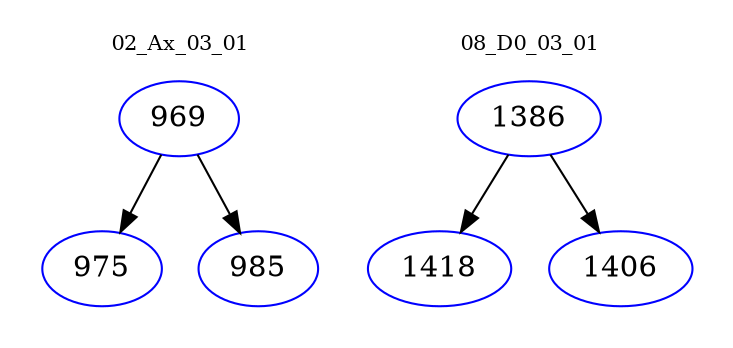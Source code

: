 digraph{
subgraph cluster_0 {
color = white
label = "02_Ax_03_01";
fontsize=10;
T0_969 [label="969", color="blue"]
T0_969 -> T0_975 [color="black"]
T0_975 [label="975", color="blue"]
T0_969 -> T0_985 [color="black"]
T0_985 [label="985", color="blue"]
}
subgraph cluster_1 {
color = white
label = "08_D0_03_01";
fontsize=10;
T1_1386 [label="1386", color="blue"]
T1_1386 -> T1_1418 [color="black"]
T1_1418 [label="1418", color="blue"]
T1_1386 -> T1_1406 [color="black"]
T1_1406 [label="1406", color="blue"]
}
}

